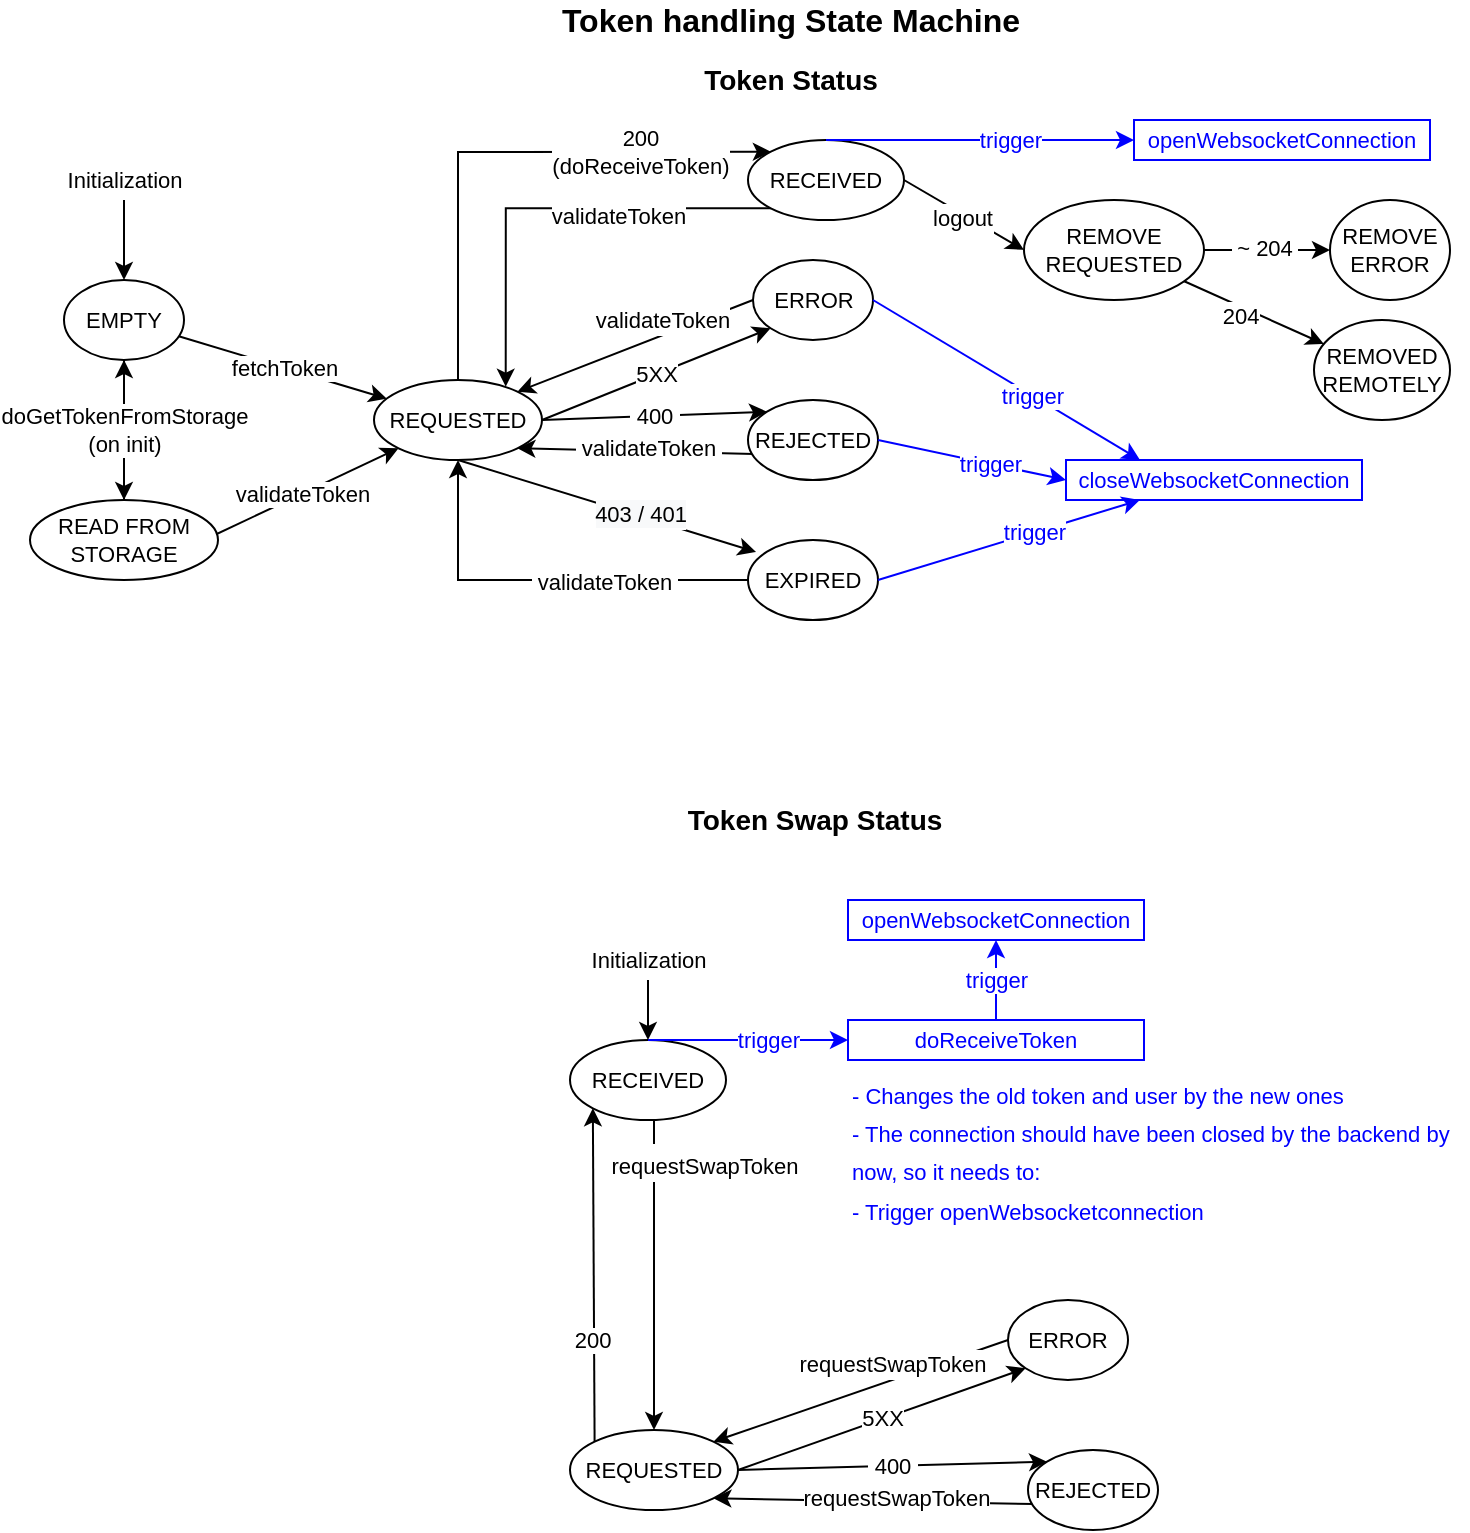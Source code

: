 <mxfile version="13.1.3">
    <diagram id="kEPYXezzI-eteoRro5Sk" name="Page-1">
        <mxGraphModel dx="1808" dy="1180" grid="1" gridSize="10" guides="1" tooltips="1" connect="1" arrows="1" fold="1" page="1" pageScale="1" pageWidth="850" pageHeight="1100" math="0" shadow="0">
            <root>
                <mxCell id="0"/>
                <mxCell id="1" parent="0"/>
                <mxCell id="5eSl7V-lfJAm6dB7IAey-62" value="&lt;font style=&quot;font-size: 16px;&quot;&gt;Token handling State Machine&lt;br style=&quot;font-size: 16px;&quot;&gt;&lt;/font&gt;" style="text;html=1;align=center;verticalAlign=middle;resizable=0;points=[];autosize=1;fontSize=16;fontStyle=1" parent="1" vertex="1">
                    <mxGeometry x="320" y="20" width="240" height="20" as="geometry"/>
                </mxCell>
                <mxCell id="5eSl7V-lfJAm6dB7IAey-69" value="&lt;font color=&quot;#000000&quot;&gt;fetchToken&lt;/font&gt;" style="rounded=0;orthogonalLoop=1;jettySize=auto;html=1;strokeColor=#000000;fontSize=11;fontColor=#0000FF;" parent="1" source="5eSl7V-lfJAm6dB7IAey-63" target="5eSl7V-lfJAm6dB7IAey-65" edge="1">
                    <mxGeometry relative="1" as="geometry"/>
                </mxCell>
                <mxCell id="5eSl7V-lfJAm6dB7IAey-63" value="&lt;font color=&quot;#000000&quot;&gt;EMPTY&lt;/font&gt;" style="ellipse;whiteSpace=wrap;html=1;strokeColor=#000000;fontSize=11;fontColor=#0000FF;fontStyle=0" parent="1" vertex="1">
                    <mxGeometry x="77" y="160" width="60" height="40" as="geometry"/>
                </mxCell>
                <mxCell id="iLJFpo5nZADd873f5mlO-2" value="validateToken" style="rounded=0;orthogonalLoop=1;jettySize=auto;html=1;entryX=0;entryY=1;entryDx=0;entryDy=0;" parent="1" target="5eSl7V-lfJAm6dB7IAey-65" edge="1">
                    <mxGeometry relative="1" as="geometry">
                        <mxPoint x="147" y="290" as="sourcePoint"/>
                    </mxGeometry>
                </mxCell>
                <mxCell id="iLJFpo5nZADd873f5mlO-29" value="" style="edgeStyle=none;rounded=0;orthogonalLoop=1;jettySize=auto;html=1;" parent="1" source="5eSl7V-lfJAm6dB7IAey-64" target="5eSl7V-lfJAm6dB7IAey-63" edge="1">
                    <mxGeometry relative="1" as="geometry"/>
                </mxCell>
                <mxCell id="5eSl7V-lfJAm6dB7IAey-64" value="&lt;font color=&quot;#000000&quot;&gt;READ FROM STORAGE&lt;/font&gt;" style="ellipse;whiteSpace=wrap;html=1;strokeColor=#000000;fontSize=11;fontColor=#0000FF;" parent="1" vertex="1">
                    <mxGeometry x="60" y="270" width="94" height="40" as="geometry"/>
                </mxCell>
                <mxCell id="iLJFpo5nZADd873f5mlO-1" value="200&lt;br&gt;(doReceiveToken)" style="rounded=0;orthogonalLoop=1;jettySize=auto;html=1;entryX=0;entryY=0;entryDx=0;entryDy=0;elbow=vertical;exitX=0.5;exitY=0;exitDx=0;exitDy=0;" parent="1" source="5eSl7V-lfJAm6dB7IAey-65" target="5eSl7V-lfJAm6dB7IAey-66" edge="1">
                    <mxGeometry x="0.517" relative="1" as="geometry">
                        <mxPoint x="390" y="180" as="targetPoint"/>
                        <Array as="points">
                            <mxPoint x="274" y="96"/>
                        </Array>
                        <mxPoint as="offset"/>
                    </mxGeometry>
                </mxCell>
                <mxCell id="iLJFpo5nZADd873f5mlO-3" value="5XX" style="rounded=0;orthogonalLoop=1;jettySize=auto;html=1;exitX=1;exitY=0.5;exitDx=0;exitDy=0;entryX=0;entryY=1;entryDx=0;entryDy=0;" parent="1" source="5eSl7V-lfJAm6dB7IAey-65" target="5eSl7V-lfJAm6dB7IAey-67" edge="1">
                    <mxGeometry relative="1" as="geometry"/>
                </mxCell>
                <mxCell id="iLJFpo5nZADd873f5mlO-24" value="&amp;nbsp;400&amp;nbsp;" style="rounded=0;orthogonalLoop=1;jettySize=auto;html=1;exitX=1;exitY=0.5;exitDx=0;exitDy=0;entryX=0;entryY=0;entryDx=0;entryDy=0;" parent="1" source="5eSl7V-lfJAm6dB7IAey-65" target="iLJFpo5nZADd873f5mlO-4" edge="1">
                    <mxGeometry relative="1" as="geometry"/>
                </mxCell>
                <mxCell id="iLJFpo5nZADd873f5mlO-30" style="edgeStyle=none;rounded=0;orthogonalLoop=1;jettySize=auto;html=1;exitX=0.5;exitY=1;exitDx=0;exitDy=0;entryX=0.062;entryY=0.15;entryDx=0;entryDy=0;entryPerimeter=0;" parent="1" source="5eSl7V-lfJAm6dB7IAey-65" target="iLJFpo5nZADd873f5mlO-17" edge="1">
                    <mxGeometry relative="1" as="geometry"/>
                </mxCell>
                <mxCell id="iLJFpo5nZADd873f5mlO-32" value="&lt;span style=&quot;background-color: rgb(248 , 249 , 250)&quot;&gt;&lt;font style=&quot;font-size: 11px&quot;&gt;403 / 401&lt;/font&gt;&lt;/span&gt;" style="text;html=1;align=center;verticalAlign=middle;resizable=0;points=[];labelBackgroundColor=#ffffff;" parent="iLJFpo5nZADd873f5mlO-30" vertex="1" connectable="0">
                    <mxGeometry x="0.21" y="1" relative="1" as="geometry">
                        <mxPoint as="offset"/>
                    </mxGeometry>
                </mxCell>
                <mxCell id="5eSl7V-lfJAm6dB7IAey-65" value="&lt;font color=&quot;#000000&quot;&gt;REQUESTED&lt;/font&gt;" style="ellipse;whiteSpace=wrap;html=1;strokeColor=#000000;fontSize=11;fontColor=#0000FF;" parent="1" vertex="1">
                    <mxGeometry x="232" y="210" width="84" height="40" as="geometry"/>
                </mxCell>
                <mxCell id="iLJFpo5nZADd873f5mlO-35" style="rounded=0;orthogonalLoop=1;jettySize=auto;html=1;exitX=1;exitY=0.5;exitDx=0;exitDy=0;entryX=0;entryY=0.5;entryDx=0;entryDy=0;" parent="1" source="5eSl7V-lfJAm6dB7IAey-66" target="iLJFpo5nZADd873f5mlO-14" edge="1">
                    <mxGeometry relative="1" as="geometry"/>
                </mxCell>
                <mxCell id="iLJFpo5nZADd873f5mlO-36" value="&lt;font style=&quot;font-size: 11px&quot;&gt;logout&lt;/font&gt;" style="text;html=1;align=center;verticalAlign=middle;resizable=0;points=[];labelBackgroundColor=#ffffff;" parent="iLJFpo5nZADd873f5mlO-35" vertex="1" connectable="0">
                    <mxGeometry x="-0.024" y="-2" relative="1" as="geometry">
                        <mxPoint as="offset"/>
                    </mxGeometry>
                </mxCell>
                <mxCell id="92" style="edgeStyle=orthogonalEdgeStyle;rounded=0;orthogonalLoop=1;jettySize=auto;html=1;exitX=0;exitY=1;exitDx=0;exitDy=0;entryX=0.784;entryY=0.083;entryDx=0;entryDy=0;entryPerimeter=0;fontSize=16;" edge="1" parent="1" source="5eSl7V-lfJAm6dB7IAey-66" target="5eSl7V-lfJAm6dB7IAey-65">
                    <mxGeometry relative="1" as="geometry"/>
                </mxCell>
                <mxCell id="93" value="&lt;span style=&quot;font-size: 11px&quot;&gt;validateToken&lt;/span&gt;" style="edgeLabel;html=1;align=center;verticalAlign=middle;resizable=0;points=[];fontSize=16;" vertex="1" connectable="0" parent="92">
                    <mxGeometry x="-0.305" y="2" relative="1" as="geometry">
                        <mxPoint as="offset"/>
                    </mxGeometry>
                </mxCell>
                <mxCell id="5eSl7V-lfJAm6dB7IAey-66" value="&lt;font color=&quot;#000000&quot;&gt;RECEIVED&lt;/font&gt;" style="ellipse;whiteSpace=wrap;html=1;strokeColor=#000000;fontSize=11;fontColor=#0000FF;" parent="1" vertex="1">
                    <mxGeometry x="419" y="90" width="78" height="40" as="geometry"/>
                </mxCell>
                <mxCell id="iLJFpo5nZADd873f5mlO-22" style="rounded=0;orthogonalLoop=1;jettySize=auto;html=1;exitX=0;exitY=0.5;exitDx=0;exitDy=0;entryX=1;entryY=0;entryDx=0;entryDy=0;" parent="1" source="5eSl7V-lfJAm6dB7IAey-67" target="5eSl7V-lfJAm6dB7IAey-65" edge="1">
                    <mxGeometry relative="1" as="geometry">
                        <mxPoint x="310" y="230" as="targetPoint"/>
                    </mxGeometry>
                </mxCell>
                <mxCell id="iLJFpo5nZADd873f5mlO-23" value="&lt;font style=&quot;font-size: 11px&quot;&gt;validateToken&lt;/font&gt;" style="text;html=1;align=center;verticalAlign=middle;resizable=0;points=[];labelBackgroundColor=#ffffff;" parent="iLJFpo5nZADd873f5mlO-22" vertex="1" connectable="0">
                    <mxGeometry x="-0.193" relative="1" as="geometry">
                        <mxPoint x="1.73" y="-8.64" as="offset"/>
                    </mxGeometry>
                </mxCell>
                <mxCell id="5eSl7V-lfJAm6dB7IAey-67" value="&lt;font color=&quot;#000000&quot;&gt;ERROR&lt;/font&gt;" style="ellipse;whiteSpace=wrap;html=1;strokeColor=#000000;fontSize=11;fontColor=#0000FF;" parent="1" vertex="1">
                    <mxGeometry x="421.5" y="150" width="60" height="40" as="geometry"/>
                </mxCell>
                <mxCell id="5eSl7V-lfJAm6dB7IAey-68" value="&lt;font color=&quot;#000000&quot;&gt;doGetTokenFromStorage&lt;br&gt;(on init)&lt;br&gt;&lt;/font&gt;" style="endArrow=classic;html=1;strokeColor=#000000;fontSize=11;fontColor=#0000FF;exitX=0.5;exitY=1;exitDx=0;exitDy=0;entryX=0.5;entryY=0;entryDx=0;entryDy=0;" parent="1" source="5eSl7V-lfJAm6dB7IAey-63" edge="1">
                    <mxGeometry width="50" height="50" relative="1" as="geometry">
                        <mxPoint x="167" y="240" as="sourcePoint"/>
                        <mxPoint x="107" y="270" as="targetPoint"/>
                    </mxGeometry>
                </mxCell>
                <mxCell id="iLJFpo5nZADd873f5mlO-25" style="edgeStyle=none;rounded=0;orthogonalLoop=1;jettySize=auto;html=1;exitX=0.046;exitY=0.675;exitDx=0;exitDy=0;entryX=1;entryY=1;entryDx=0;entryDy=0;exitPerimeter=0;" parent="1" source="iLJFpo5nZADd873f5mlO-4" target="5eSl7V-lfJAm6dB7IAey-65" edge="1">
                    <mxGeometry relative="1" as="geometry"/>
                </mxCell>
                <mxCell id="iLJFpo5nZADd873f5mlO-26" value="&lt;font style=&quot;font-size: 11px&quot;&gt;&amp;nbsp;validateToken&amp;nbsp;&lt;/font&gt;" style="text;html=1;align=center;verticalAlign=middle;resizable=0;points=[];labelBackgroundColor=#ffffff;" parent="iLJFpo5nZADd873f5mlO-25" vertex="1" connectable="0">
                    <mxGeometry x="-0.273" y="-3" relative="1" as="geometry">
                        <mxPoint x="-10.64" y="0.71" as="offset"/>
                    </mxGeometry>
                </mxCell>
                <mxCell id="iLJFpo5nZADd873f5mlO-4" value="&lt;font color=&quot;#000000&quot;&gt;REJECTED&lt;/font&gt;" style="ellipse;whiteSpace=wrap;html=1;strokeColor=#000000;fontSize=11;fontColor=#0000FF;" parent="1" vertex="1">
                    <mxGeometry x="419" y="220" width="65" height="40" as="geometry"/>
                </mxCell>
                <mxCell id="iLJFpo5nZADd873f5mlO-39" style="rounded=0;orthogonalLoop=1;jettySize=auto;html=1;" parent="1" source="iLJFpo5nZADd873f5mlO-14" target="iLJFpo5nZADd873f5mlO-38" edge="1">
                    <mxGeometry relative="1" as="geometry"/>
                </mxCell>
                <mxCell id="iLJFpo5nZADd873f5mlO-41" value="&lt;font style=&quot;font-size: 11px&quot;&gt;204&lt;/font&gt;" style="text;html=1;align=center;verticalAlign=middle;resizable=0;points=[];labelBackgroundColor=#ffffff;" parent="iLJFpo5nZADd873f5mlO-39" vertex="1" connectable="0">
                    <mxGeometry x="-0.151" y="-4" relative="1" as="geometry">
                        <mxPoint as="offset"/>
                    </mxGeometry>
                </mxCell>
                <mxCell id="iLJFpo5nZADd873f5mlO-40" style="edgeStyle=none;rounded=0;orthogonalLoop=1;jettySize=auto;html=1;exitX=1;exitY=0.5;exitDx=0;exitDy=0;entryX=0;entryY=0.5;entryDx=0;entryDy=0;" parent="1" source="iLJFpo5nZADd873f5mlO-14" target="iLJFpo5nZADd873f5mlO-37" edge="1">
                    <mxGeometry relative="1" as="geometry"/>
                </mxCell>
                <mxCell id="iLJFpo5nZADd873f5mlO-42" value="&lt;font style=&quot;font-size: 11px&quot;&gt;&amp;nbsp;~ 204&amp;nbsp;&lt;/font&gt;" style="text;html=1;align=center;verticalAlign=middle;resizable=0;points=[];labelBackgroundColor=#ffffff;" parent="iLJFpo5nZADd873f5mlO-40" vertex="1" connectable="0">
                    <mxGeometry x="-0.053" y="1" relative="1" as="geometry">
                        <mxPoint as="offset"/>
                    </mxGeometry>
                </mxCell>
                <mxCell id="iLJFpo5nZADd873f5mlO-14" value="&lt;font color=&quot;#000000&quot;&gt;REMOVE REQUESTED&lt;/font&gt;" style="ellipse;whiteSpace=wrap;html=1;strokeColor=#000000;fontSize=11;fontColor=#0000FF;" parent="1" vertex="1">
                    <mxGeometry x="557" y="120" width="90" height="50" as="geometry"/>
                </mxCell>
                <mxCell id="iLJFpo5nZADd873f5mlO-33" style="edgeStyle=orthogonalEdgeStyle;rounded=0;orthogonalLoop=1;jettySize=auto;html=1;exitX=0;exitY=0.5;exitDx=0;exitDy=0;entryX=0.5;entryY=1;entryDx=0;entryDy=0;" parent="1" source="iLJFpo5nZADd873f5mlO-17" target="5eSl7V-lfJAm6dB7IAey-65" edge="1">
                    <mxGeometry relative="1" as="geometry"/>
                </mxCell>
                <mxCell id="iLJFpo5nZADd873f5mlO-34" value="&lt;font style=&quot;font-size: 11px&quot;&gt;&amp;nbsp;validateToken&amp;nbsp;&lt;/font&gt;" style="text;html=1;align=center;verticalAlign=middle;resizable=0;points=[];labelBackgroundColor=#ffffff;" parent="iLJFpo5nZADd873f5mlO-33" vertex="1" connectable="0">
                    <mxGeometry x="-0.298" y="1" relative="1" as="geometry">
                        <mxPoint as="offset"/>
                    </mxGeometry>
                </mxCell>
                <mxCell id="iLJFpo5nZADd873f5mlO-17" value="&lt;font color=&quot;#000000&quot;&gt;EXPIRED&lt;/font&gt;" style="ellipse;whiteSpace=wrap;html=1;strokeColor=#000000;fontSize=11;fontColor=#0000FF;" parent="1" vertex="1">
                    <mxGeometry x="419" y="290" width="65" height="40" as="geometry"/>
                </mxCell>
                <mxCell id="iLJFpo5nZADd873f5mlO-37" value="&lt;font color=&quot;#000000&quot;&gt;REMOVE ERROR&lt;/font&gt;" style="ellipse;whiteSpace=wrap;html=1;strokeColor=#000000;fontSize=11;fontColor=#0000FF;" parent="1" vertex="1">
                    <mxGeometry x="710" y="120" width="60" height="50" as="geometry"/>
                </mxCell>
                <mxCell id="iLJFpo5nZADd873f5mlO-38" value="&lt;font color=&quot;#000000&quot;&gt;REMOVED REMOTELY&lt;/font&gt;" style="ellipse;whiteSpace=wrap;html=1;strokeColor=#000000;fontSize=11;fontColor=#0000FF;" parent="1" vertex="1">
                    <mxGeometry x="702" y="180" width="68" height="50" as="geometry"/>
                </mxCell>
                <mxCell id="iLJFpo5nZADd873f5mlO-44" value="&lt;font color=&quot;#0000ff&quot;&gt;trigger&lt;/font&gt;" style="rounded=0;orthogonalLoop=1;jettySize=auto;html=1;exitX=0.5;exitY=0;exitDx=0;exitDy=0;fontSize=11;strokeColor=#0000FF;" parent="1" source="5eSl7V-lfJAm6dB7IAey-66" target="iLJFpo5nZADd873f5mlO-45" edge="1">
                    <mxGeometry x="0.195" relative="1" as="geometry">
                        <mxPoint x="483.997" y="69.998" as="sourcePoint"/>
                        <mxPoint as="offset"/>
                    </mxGeometry>
                </mxCell>
                <mxCell id="iLJFpo5nZADd873f5mlO-45" value="&lt;span style=&quot;white-space: nowrap ; background-color: rgb(255 , 255 , 255)&quot;&gt;&lt;font color=&quot;#0000ff&quot;&gt;openWebsocketConnection&lt;/font&gt;&lt;/span&gt;" style="rounded=0;whiteSpace=wrap;html=1;fontSize=11;strokeColor=#0000FF;" parent="1" vertex="1">
                    <mxGeometry x="612" y="80" width="148" height="20" as="geometry"/>
                </mxCell>
                <mxCell id="iLJFpo5nZADd873f5mlO-47" value="&lt;font color=&quot;#0000ff&quot;&gt;trigger&lt;/font&gt;" style="rounded=0;orthogonalLoop=1;jettySize=auto;html=1;fontSize=11;strokeColor=#0000FF;entryX=0;entryY=0.5;entryDx=0;entryDy=0;exitX=1;exitY=0.5;exitDx=0;exitDy=0;" parent="1" source="iLJFpo5nZADd873f5mlO-4" target="iLJFpo5nZADd873f5mlO-48" edge="1">
                    <mxGeometry x="0.195" relative="1" as="geometry">
                        <mxPoint x="490" y="240" as="sourcePoint"/>
                        <mxPoint as="offset"/>
                    </mxGeometry>
                </mxCell>
                <mxCell id="iLJFpo5nZADd873f5mlO-48" value="&lt;span style=&quot;white-space: nowrap ; background-color: rgb(255 , 255 , 255)&quot;&gt;&lt;font color=&quot;#0000ff&quot;&gt;closeWebsocketConnection&lt;/font&gt;&lt;/span&gt;" style="rounded=0;whiteSpace=wrap;html=1;fontSize=11;strokeColor=#0000FF;" parent="1" vertex="1">
                    <mxGeometry x="578" y="250" width="148" height="20" as="geometry"/>
                </mxCell>
                <mxCell id="iLJFpo5nZADd873f5mlO-50" value="&lt;font color=&quot;#0000ff&quot;&gt;trigger&lt;/font&gt;" style="rounded=0;orthogonalLoop=1;jettySize=auto;html=1;fontSize=11;strokeColor=#0000FF;entryX=0.25;entryY=0;entryDx=0;entryDy=0;exitX=1;exitY=0.5;exitDx=0;exitDy=0;" parent="1" source="5eSl7V-lfJAm6dB7IAey-67" target="iLJFpo5nZADd873f5mlO-48" edge="1">
                    <mxGeometry x="0.195" relative="1" as="geometry">
                        <mxPoint x="500" y="250" as="sourcePoint"/>
                        <mxPoint as="offset"/>
                        <mxPoint x="588" y="270" as="targetPoint"/>
                    </mxGeometry>
                </mxCell>
                <mxCell id="iLJFpo5nZADd873f5mlO-51" value="&lt;font color=&quot;#0000ff&quot;&gt;trigger&lt;/font&gt;" style="rounded=0;orthogonalLoop=1;jettySize=auto;html=1;fontSize=11;strokeColor=#0000FF;entryX=0.25;entryY=1;entryDx=0;entryDy=0;exitX=1;exitY=0.5;exitDx=0;exitDy=0;" parent="1" source="iLJFpo5nZADd873f5mlO-17" target="iLJFpo5nZADd873f5mlO-48" edge="1">
                    <mxGeometry x="0.195" relative="1" as="geometry">
                        <mxPoint x="510" y="260" as="sourcePoint"/>
                        <mxPoint as="offset"/>
                        <mxPoint x="598" y="280" as="targetPoint"/>
                    </mxGeometry>
                </mxCell>
                <mxCell id="40" value="&lt;font style=&quot;font-size: 14px&quot;&gt;Token Swap Status&lt;/font&gt;" style="text;html=1;align=center;verticalAlign=middle;resizable=0;points=[];autosize=1;fontSize=11;fontStyle=1" vertex="1" parent="1">
                    <mxGeometry x="381.5" y="420" width="140" height="20" as="geometry"/>
                </mxCell>
                <mxCell id="46" value="200" style="rounded=0;orthogonalLoop=1;jettySize=auto;html=1;entryX=0;entryY=1;entryDx=0;entryDy=0;elbow=vertical;exitX=0;exitY=0;exitDx=0;exitDy=0;" edge="1" parent="1" source="51" target="56">
                    <mxGeometry x="-0.39" y="1" relative="1" as="geometry">
                        <mxPoint x="301" y="630" as="targetPoint"/>
                        <Array as="points"/>
                        <mxPoint as="offset"/>
                    </mxGeometry>
                </mxCell>
                <mxCell id="47" value="5XX" style="rounded=0;orthogonalLoop=1;jettySize=auto;html=1;exitX=1;exitY=0.5;exitDx=0;exitDy=0;entryX=0;entryY=1;entryDx=0;entryDy=0;" edge="1" parent="1" source="51" target="59">
                    <mxGeometry relative="1" as="geometry"/>
                </mxCell>
                <mxCell id="48" value="&amp;nbsp;400&amp;nbsp;" style="rounded=0;orthogonalLoop=1;jettySize=auto;html=1;exitX=1;exitY=0.5;exitDx=0;exitDy=0;entryX=0;entryY=0;entryDx=0;entryDy=0;" edge="1" parent="1" source="51" target="63">
                    <mxGeometry relative="1" as="geometry"/>
                </mxCell>
                <mxCell id="51" value="&lt;font color=&quot;#000000&quot;&gt;REQUESTED&lt;/font&gt;" style="ellipse;whiteSpace=wrap;html=1;strokeColor=#000000;fontSize=11;fontColor=#0000FF;" vertex="1" parent="1">
                    <mxGeometry x="330" y="735" width="84" height="40" as="geometry"/>
                </mxCell>
                <mxCell id="89" style="edgeStyle=orthogonalEdgeStyle;rounded=0;orthogonalLoop=1;jettySize=auto;html=1;exitX=0.5;exitY=1;exitDx=0;exitDy=0;entryX=0.5;entryY=0;entryDx=0;entryDy=0;fontSize=16;" edge="1" parent="1" source="56" target="51">
                    <mxGeometry relative="1" as="geometry">
                        <Array as="points">
                            <mxPoint x="369" y="560"/>
                            <mxPoint x="372" y="560"/>
                        </Array>
                    </mxGeometry>
                </mxCell>
                <mxCell id="90" value="&lt;span style=&quot;font-size: 11px&quot;&gt;requestSwapToken&lt;/span&gt;" style="edgeLabel;html=1;align=center;verticalAlign=middle;resizable=0;points=[];fontSize=16;" vertex="1" connectable="0" parent="89">
                    <mxGeometry x="-0.222" y="-2" relative="1" as="geometry">
                        <mxPoint x="27" y="-13.67" as="offset"/>
                    </mxGeometry>
                </mxCell>
                <mxCell id="56" value="&lt;font color=&quot;#000000&quot;&gt;RECEIVED&lt;/font&gt;" style="ellipse;whiteSpace=wrap;html=1;strokeColor=#000000;fontSize=11;fontColor=#0000FF;" vertex="1" parent="1">
                    <mxGeometry x="330" y="540" width="78" height="40" as="geometry"/>
                </mxCell>
                <mxCell id="57" style="rounded=0;orthogonalLoop=1;jettySize=auto;html=1;exitX=0;exitY=0.5;exitDx=0;exitDy=0;entryX=1;entryY=0;entryDx=0;entryDy=0;" edge="1" parent="1" source="59" target="51">
                    <mxGeometry relative="1" as="geometry">
                        <mxPoint x="408" y="755" as="targetPoint"/>
                    </mxGeometry>
                </mxCell>
                <mxCell id="58" value="&lt;span style=&quot;font-size: 11px&quot;&gt;requestSwapToken&lt;/span&gt;" style="text;html=1;align=center;verticalAlign=middle;resizable=0;points=[];labelBackgroundColor=#ffffff;" vertex="1" connectable="0" parent="57">
                    <mxGeometry x="-0.193" relative="1" as="geometry">
                        <mxPoint x="1.73" y="-8.64" as="offset"/>
                    </mxGeometry>
                </mxCell>
                <mxCell id="59" value="&lt;font color=&quot;#000000&quot;&gt;ERROR&lt;/font&gt;" style="ellipse;whiteSpace=wrap;html=1;strokeColor=#000000;fontSize=11;fontColor=#0000FF;" vertex="1" parent="1">
                    <mxGeometry x="549" y="670" width="60" height="40" as="geometry"/>
                </mxCell>
                <mxCell id="61" style="edgeStyle=none;rounded=0;orthogonalLoop=1;jettySize=auto;html=1;exitX=0.046;exitY=0.675;exitDx=0;exitDy=0;entryX=1;entryY=1;entryDx=0;entryDy=0;exitPerimeter=0;" edge="1" parent="1" source="63" target="51">
                    <mxGeometry relative="1" as="geometry"/>
                </mxCell>
                <mxCell id="62" value="&lt;span style=&quot;font-size: 11px&quot;&gt;requestSwapToken&lt;/span&gt;" style="text;html=1;align=center;verticalAlign=middle;resizable=0;points=[];labelBackgroundColor=#ffffff;" vertex="1" connectable="0" parent="61">
                    <mxGeometry x="-0.273" y="-3" relative="1" as="geometry">
                        <mxPoint x="-10.64" y="0.71" as="offset"/>
                    </mxGeometry>
                </mxCell>
                <mxCell id="63" value="&lt;font color=&quot;#000000&quot;&gt;REJECTED&lt;/font&gt;" style="ellipse;whiteSpace=wrap;html=1;strokeColor=#000000;fontSize=11;fontColor=#0000FF;" vertex="1" parent="1">
                    <mxGeometry x="559" y="745" width="65" height="40" as="geometry"/>
                </mxCell>
                <mxCell id="74" value="&lt;font color=&quot;#0000ff&quot;&gt;trigger&lt;/font&gt;" style="rounded=0;orthogonalLoop=1;jettySize=auto;html=1;exitX=0.5;exitY=0;exitDx=0;exitDy=0;fontSize=11;strokeColor=#0000FF;" edge="1" parent="1" source="56" target="75">
                    <mxGeometry x="0.195" relative="1" as="geometry">
                        <mxPoint x="394.997" y="519.998" as="sourcePoint"/>
                        <mxPoint as="offset"/>
                    </mxGeometry>
                </mxCell>
                <mxCell id="75" value="&lt;span style=&quot;white-space: nowrap ; background-color: rgb(255 , 255 , 255)&quot;&gt;&lt;font color=&quot;#0000ff&quot;&gt;doReceiveToken&lt;/font&gt;&lt;/span&gt;" style="rounded=0;whiteSpace=wrap;html=1;fontSize=11;strokeColor=#0000FF;" vertex="1" parent="1">
                    <mxGeometry x="469" y="530" width="148" height="20" as="geometry"/>
                </mxCell>
                <mxCell id="80" value="&lt;font style=&quot;font-size: 14px&quot;&gt;&lt;span&gt;&lt;b&gt;Token Status&lt;/b&gt;&lt;/span&gt;&lt;br&gt;&lt;/font&gt;" style="text;html=1;align=center;verticalAlign=middle;resizable=0;points=[];autosize=1;fontSize=11;fontStyle=0" vertex="1" parent="1">
                    <mxGeometry x="390" y="50" width="100" height="20" as="geometry"/>
                </mxCell>
                <mxCell id="88" value="Initialization" style="rounded=0;orthogonalLoop=1;jettySize=auto;html=1;entryX=0.5;entryY=0;entryDx=0;entryDy=0;" edge="1" parent="1" target="5eSl7V-lfJAm6dB7IAey-63">
                    <mxGeometry x="-1" y="-10" relative="1" as="geometry">
                        <mxPoint x="107" y="120" as="sourcePoint"/>
                        <mxPoint x="167.42" y="87.098" as="targetPoint"/>
                        <mxPoint x="10" y="-10" as="offset"/>
                    </mxGeometry>
                </mxCell>
                <mxCell id="91" value="Initialization" style="rounded=0;orthogonalLoop=1;jettySize=auto;html=1;entryX=0.5;entryY=0;entryDx=0;entryDy=0;" edge="1" parent="1" target="56">
                    <mxGeometry x="-1" y="-10" relative="1" as="geometry">
                        <mxPoint x="369" y="510" as="sourcePoint"/>
                        <mxPoint x="172" y="480" as="targetPoint"/>
                        <mxPoint x="10" y="-10" as="offset"/>
                    </mxGeometry>
                </mxCell>
                <mxCell id="94" value="&lt;font color=&quot;#0000ff&quot;&gt;trigger&lt;/font&gt;" style="rounded=0;orthogonalLoop=1;jettySize=auto;html=1;exitX=0.5;exitY=0;exitDx=0;exitDy=0;fontSize=11;strokeColor=#0000FF;" edge="1" parent="1" target="95" source="75">
                    <mxGeometry relative="1" as="geometry">
                        <mxPoint x="440" y="490" as="sourcePoint"/>
                        <mxPoint as="offset"/>
                    </mxGeometry>
                </mxCell>
                <mxCell id="95" value="&lt;span style=&quot;white-space: nowrap ; background-color: rgb(255 , 255 , 255)&quot;&gt;&lt;font color=&quot;#0000ff&quot;&gt;openWebsocketConnection&lt;/font&gt;&lt;/span&gt;" style="rounded=0;whiteSpace=wrap;html=1;fontSize=11;strokeColor=#0000FF;" vertex="1" parent="1">
                    <mxGeometry x="469" y="470" width="148" height="20" as="geometry"/>
                </mxCell>
                <mxCell id="97" value="&lt;span style=&quot;color: rgb(0 , 0 , 255) ; font-family: &amp;#34;helvetica&amp;#34; ; font-size: 11px ; font-style: normal ; font-weight: 400 ; letter-spacing: normal ; text-align: center ; text-indent: 0px ; text-transform: none ; word-spacing: 0px ; background-color: rgb(255 , 255 , 255) ; float: none ; display: inline&quot;&gt;- Changes the old token and user by the new ones&lt;br&gt;- The connection should have been closed by the backend by now, so it needs to:&lt;br&gt;- Trigger openWebsocketconnection&lt;br&gt;&lt;/span&gt;" style="text;whiteSpace=wrap;html=1;fontSize=16;" vertex="1" parent="1">
                    <mxGeometry x="469" y="550" width="310" height="110" as="geometry"/>
                </mxCell>
            </root>
        </mxGraphModel>
    </diagram>
</mxfile>